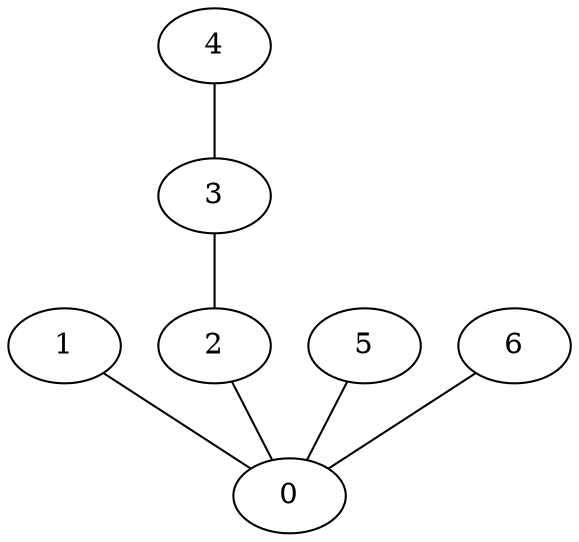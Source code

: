 graph {
    0 [ label = "0" ]
    1 [ label = "1" ]
    2 [ label = "2" ]
    3 [ label = "3" ]
    4 [ label = "4" ]
    5 [ label = "5" ]
    6 [ label = "6" ]
    1 -- 0 [ ]
    3 -- 2 [ ]
    2 -- 0 [ ]
    5 -- 0 [ ]
    6 -- 0 [ ]
    4 -- 3 [ ]
}

